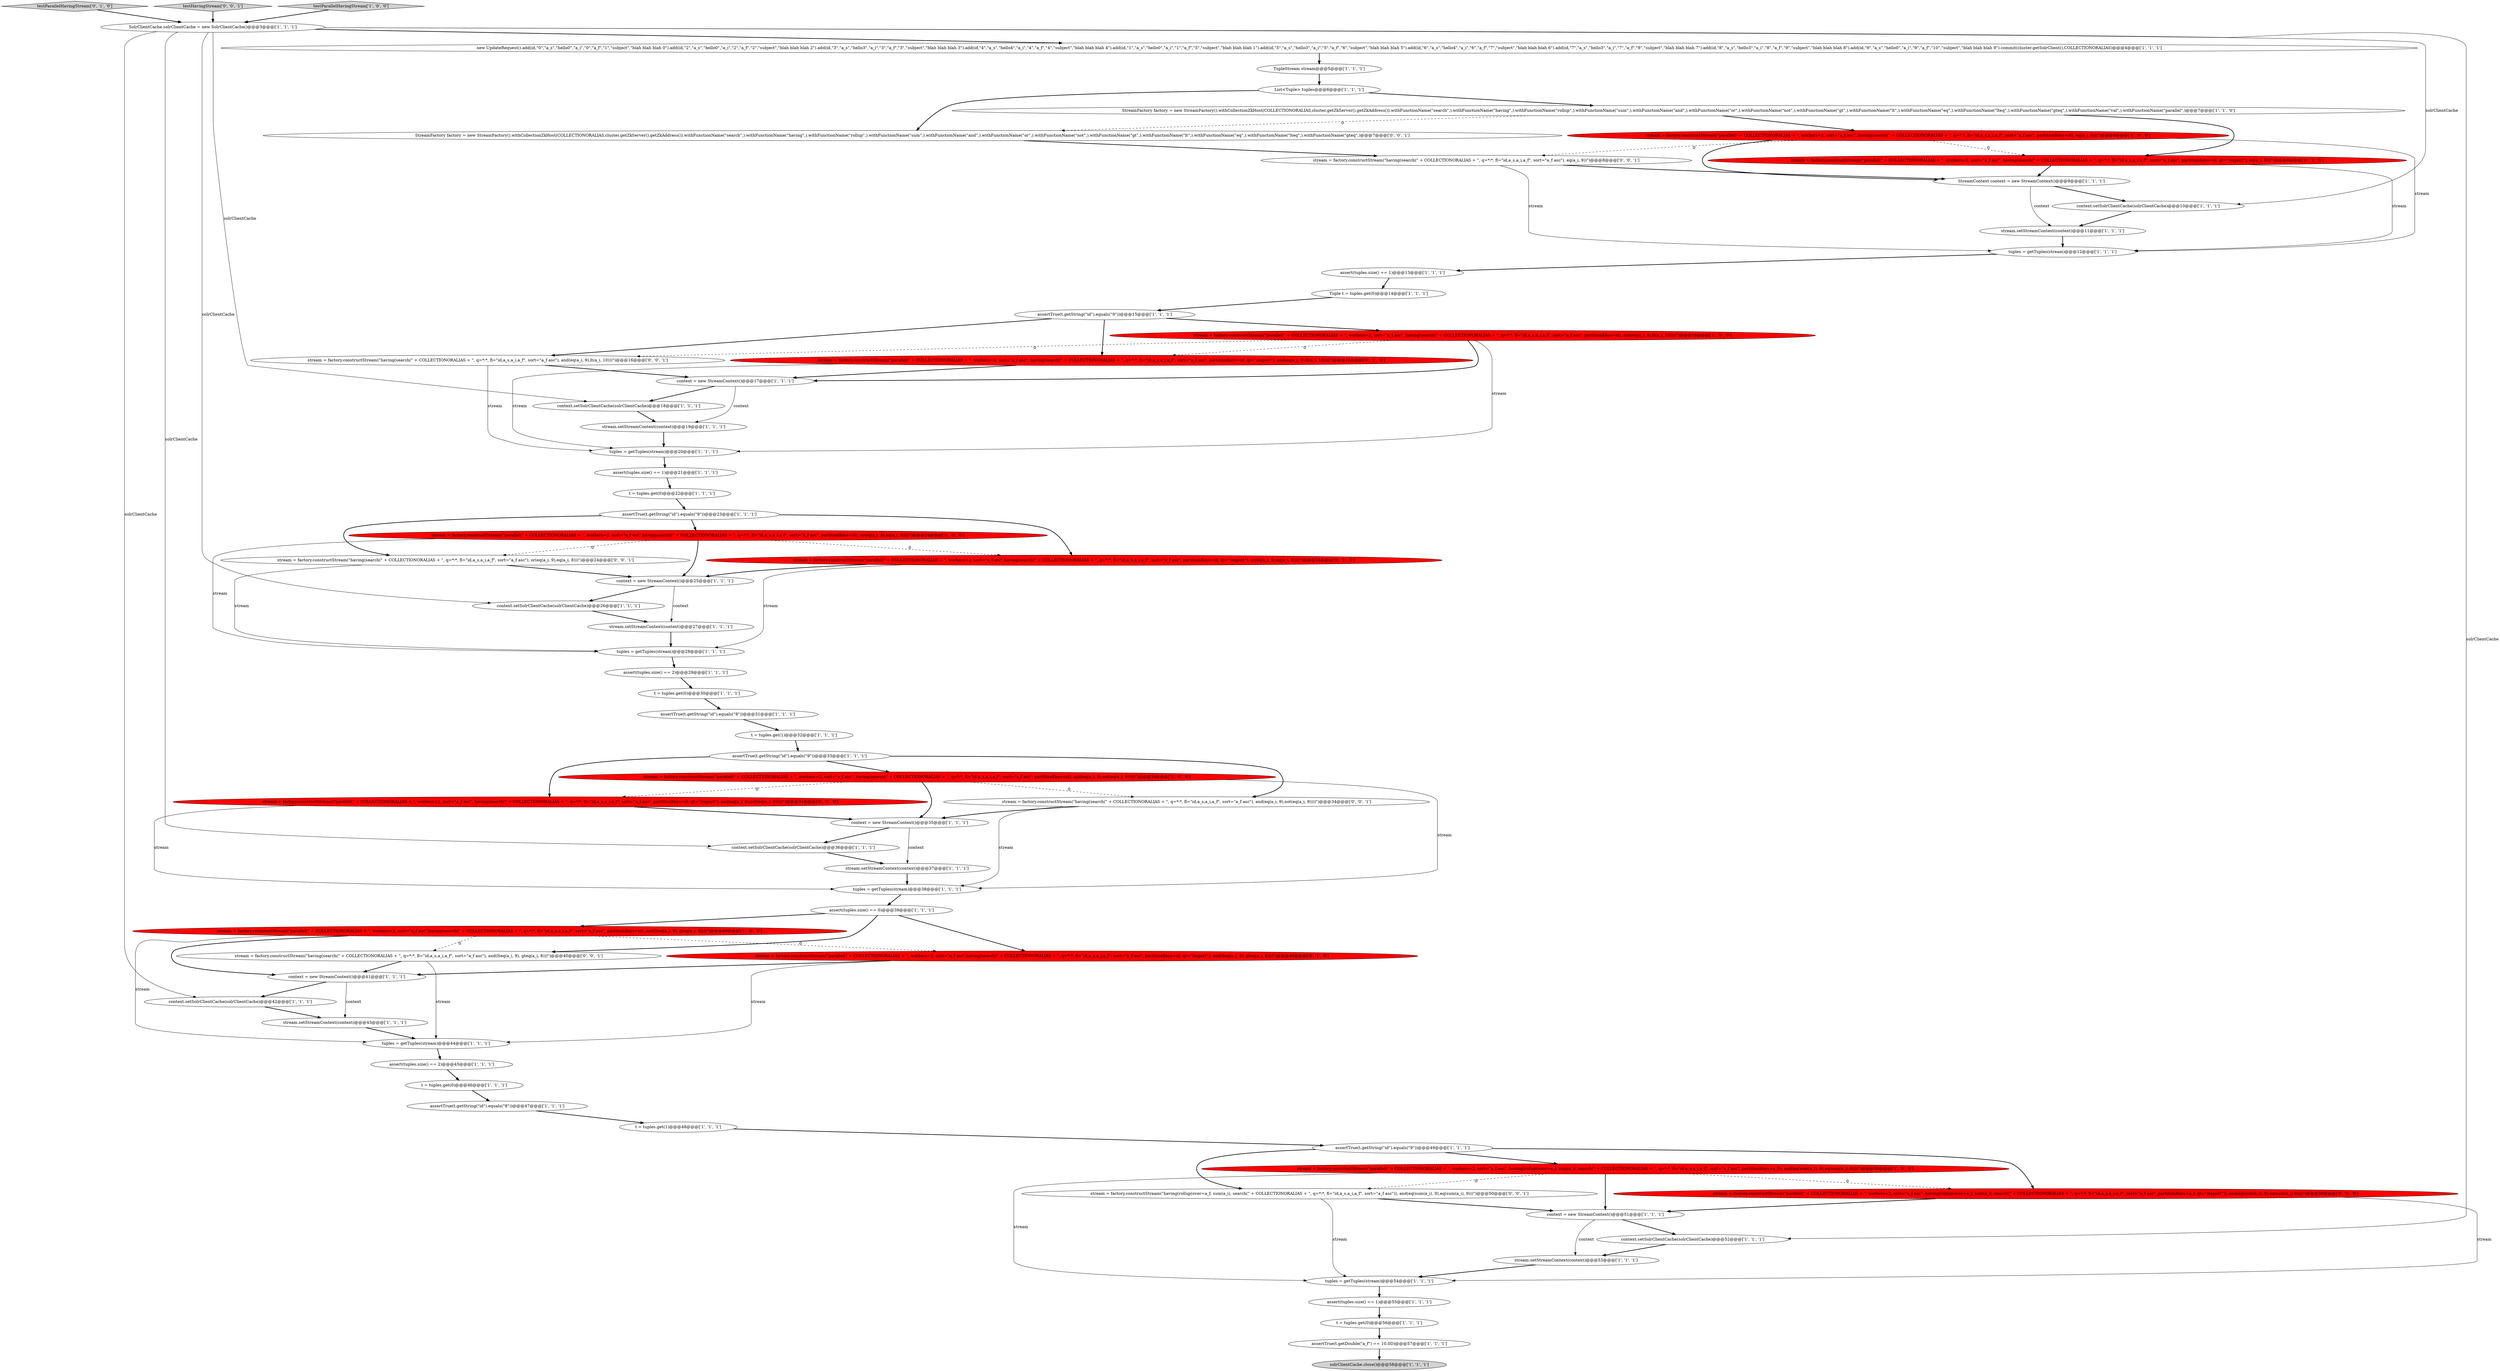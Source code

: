 digraph {
18 [style = filled, label = "List<Tuple> tuples@@@6@@@['1', '1', '1']", fillcolor = white, shape = ellipse image = "AAA0AAABBB1BBB"];
23 [style = filled, label = "assert(tuples.size() == 1)@@@21@@@['1', '1', '1']", fillcolor = white, shape = ellipse image = "AAA0AAABBB1BBB"];
59 [style = filled, label = "stream = factory.constructStream(\"parallel(\" + COLLECTIONORALIAS + \", workers=2, sort=\"a_f asc\", having(rollup(over=a_f, sum(a_i), search(\" + COLLECTIONORALIAS + \", q=*:*, fl=\"id,a_s,a_i,a_f\", sort=\"a_f asc\", partitionKeys=a_f, qt=\"/export\")), and(eq(sum(a_i), 9),eq(sum(a_i),9))))\")@@@50@@@['0', '1', '0']", fillcolor = red, shape = ellipse image = "AAA1AAABBB2BBB"];
2 [style = filled, label = "stream = factory.constructStream(\"parallel(\" + COLLECTIONORALIAS + \", workers=2, sort=\"a_f asc\", having(search(\" + COLLECTIONORALIAS + \", q=*:*, fl=\"id,a_s,a_i,a_f\", sort=\"a_f asc\", partitionKeys=id), and(eq(a_i, 9),lt(a_i, 10))))\")@@@16@@@['1', '0', '0']", fillcolor = red, shape = ellipse image = "AAA1AAABBB1BBB"];
6 [style = filled, label = "context.setSolrClientCache(solrClientCache)@@@26@@@['1', '1', '1']", fillcolor = white, shape = ellipse image = "AAA0AAABBB1BBB"];
44 [style = filled, label = "stream = factory.constructStream(\"parallel(\" + COLLECTIONORALIAS + \", workers=2, sort=\"a_f asc\",having(search(\" + COLLECTIONORALIAS + \", q=*:*, fl=\"id,a_s,a_i,a_f\", sort=\"a_f asc\", partitionKeys=id), or(eq(a_i, 9),eq(a_i, 8))))\")@@@24@@@['1', '0', '0']", fillcolor = red, shape = ellipse image = "AAA1AAABBB1BBB"];
58 [style = filled, label = "stream = factory.constructStream(\"parallel(\" + COLLECTIONORALIAS + \", workers=2, sort=\"a_f asc\", having(search(\" + COLLECTIONORALIAS + \", q=*:*, fl=\"id,a_s,a_i,a_f\", sort=\"a_f asc\", partitionKeys=id, qt=\"/export\"), and(eq(a_i, 9),not(eq(a_i, 9)))))\")@@@34@@@['0', '1', '0']", fillcolor = red, shape = ellipse image = "AAA1AAABBB2BBB"];
63 [style = filled, label = "stream = factory.constructStream(\"parallel(\" + COLLECTIONORALIAS + \", workers=2, sort=\"a_f asc\", having(search(\" + COLLECTIONORALIAS + \", q=*:*, fl=\"id,a_s,a_i,a_f\", sort=\"a_f asc\", partitionKeys=id, qt=\"/export\"), and(eq(a_i, 9),lt(a_i, 10))))\")@@@16@@@['0', '1', '0']", fillcolor = red, shape = ellipse image = "AAA1AAABBB2BBB"];
36 [style = filled, label = "assert(tuples.size() == 2)@@@29@@@['1', '1', '1']", fillcolor = white, shape = ellipse image = "AAA0AAABBB1BBB"];
51 [style = filled, label = "tuples = getTuples(stream)@@@54@@@['1', '1', '1']", fillcolor = white, shape = ellipse image = "AAA0AAABBB1BBB"];
33 [style = filled, label = "context.setSolrClientCache(solrClientCache)@@@10@@@['1', '1', '1']", fillcolor = white, shape = ellipse image = "AAA0AAABBB1BBB"];
12 [style = filled, label = "t = tuples.get(0)@@@56@@@['1', '1', '1']", fillcolor = white, shape = ellipse image = "AAA0AAABBB1BBB"];
9 [style = filled, label = "stream.setStreamContext(context)@@@37@@@['1', '1', '1']", fillcolor = white, shape = ellipse image = "AAA0AAABBB1BBB"];
62 [style = filled, label = "testParallelHavingStream['0', '1', '0']", fillcolor = lightgray, shape = diamond image = "AAA0AAABBB2BBB"];
49 [style = filled, label = "assert(tuples.size() == 1)@@@13@@@['1', '1', '1']", fillcolor = white, shape = ellipse image = "AAA0AAABBB1BBB"];
66 [style = filled, label = "stream = factory.constructStream(\"having(search(\" + COLLECTIONORALIAS + \", q=*:*, fl=\"id,a_s,a_i,a_f\", sort=\"a_f asc\"), and(eq(a_i, 9),not(eq(a_i, 9))))\")@@@34@@@['0', '0', '1']", fillcolor = white, shape = ellipse image = "AAA0AAABBB3BBB"];
15 [style = filled, label = "SolrClientCache solrClientCache = new SolrClientCache()@@@3@@@['1', '1', '1']", fillcolor = white, shape = ellipse image = "AAA0AAABBB1BBB"];
26 [style = filled, label = "Tuple t = tuples.get(0)@@@14@@@['1', '1', '1']", fillcolor = white, shape = ellipse image = "AAA0AAABBB1BBB"];
10 [style = filled, label = "tuples = getTuples(stream)@@@20@@@['1', '1', '1']", fillcolor = white, shape = ellipse image = "AAA0AAABBB1BBB"];
71 [style = filled, label = "stream = factory.constructStream(\"having(search(\" + COLLECTIONORALIAS + \", q=*:*, fl=\"id,a_s,a_i,a_f\", sort=\"a_f asc\"), eq(a_i, 9))\")@@@8@@@['0', '0', '1']", fillcolor = white, shape = ellipse image = "AAA0AAABBB3BBB"];
65 [style = filled, label = "testHavingStream['0', '0', '1']", fillcolor = lightgray, shape = diamond image = "AAA0AAABBB3BBB"];
42 [style = filled, label = "assertTrue(t.getString(\"id\").equals(\"9\"))@@@49@@@['1', '1', '1']", fillcolor = white, shape = ellipse image = "AAA0AAABBB1BBB"];
13 [style = filled, label = "assertTrue(t.getDouble(\"a_f\") == 10.0D)@@@57@@@['1', '1', '1']", fillcolor = white, shape = ellipse image = "AAA0AAABBB1BBB"];
16 [style = filled, label = "tuples = getTuples(stream)@@@44@@@['1', '1', '1']", fillcolor = white, shape = ellipse image = "AAA0AAABBB1BBB"];
19 [style = filled, label = "context = new StreamContext()@@@35@@@['1', '1', '1']", fillcolor = white, shape = ellipse image = "AAA0AAABBB1BBB"];
45 [style = filled, label = "assert(tuples.size() == 1)@@@55@@@['1', '1', '1']", fillcolor = white, shape = ellipse image = "AAA0AAABBB1BBB"];
48 [style = filled, label = "stream = factory.constructStream(\"parallel(\" + COLLECTIONORALIAS + \", workers=2, sort=\"a_f asc\", having(search(\" + COLLECTIONORALIAS + \", q=*:*, fl=\"id,a_s,a_i,a_f\", sort=\"a_f asc\", partitionKeys=id), eq(a_i, 9)))\")@@@8@@@['1', '0', '0']", fillcolor = red, shape = ellipse image = "AAA1AAABBB1BBB"];
32 [style = filled, label = "context = new StreamContext()@@@51@@@['1', '1', '1']", fillcolor = white, shape = ellipse image = "AAA0AAABBB1BBB"];
27 [style = filled, label = "assertTrue(t.getString(\"id\").equals(\"9\"))@@@15@@@['1', '1', '1']", fillcolor = white, shape = ellipse image = "AAA0AAABBB1BBB"];
60 [style = filled, label = "stream = factory.constructStream(\"parallel(\" + COLLECTIONORALIAS + \", workers=2, sort=\"a_f asc\", having(search(\" + COLLECTIONORALIAS + \", q=*:*, fl=\"id,a_s,a_i,a_f\", sort=\"a_f asc\", partitionKeys=id, qt=\"/export\"), eq(a_i, 9)))\")@@@8@@@['0', '1', '0']", fillcolor = red, shape = ellipse image = "AAA1AAABBB2BBB"];
68 [style = filled, label = "stream = factory.constructStream(\"having(search(\" + COLLECTIONORALIAS + \", q=*:*, fl=\"id,a_s,a_i,a_f\", sort=\"a_f asc\"), and(lteq(a_i, 9), gteq(a_i, 8)))\")@@@40@@@['0', '0', '1']", fillcolor = white, shape = ellipse image = "AAA0AAABBB3BBB"];
69 [style = filled, label = "stream = factory.constructStream(\"having(rollup(over=a_f, sum(a_i), search(\" + COLLECTIONORALIAS + \", q=*:*, fl=\"id,a_s,a_i,a_f\", sort=\"a_f asc\")), and(eq(sum(a_i), 9),eq(sum(a_i), 9)))\")@@@50@@@['0', '0', '1']", fillcolor = white, shape = ellipse image = "AAA0AAABBB3BBB"];
35 [style = filled, label = "testParallelHavingStream['1', '0', '0']", fillcolor = lightgray, shape = diamond image = "AAA0AAABBB1BBB"];
14 [style = filled, label = "context = new StreamContext()@@@25@@@['1', '1', '1']", fillcolor = white, shape = ellipse image = "AAA0AAABBB1BBB"];
0 [style = filled, label = "TupleStream stream@@@5@@@['1', '1', '1']", fillcolor = white, shape = ellipse image = "AAA0AAABBB1BBB"];
34 [style = filled, label = "assertTrue(t.getString(\"id\").equals(\"8\"))@@@47@@@['1', '1', '1']", fillcolor = white, shape = ellipse image = "AAA0AAABBB1BBB"];
30 [style = filled, label = "stream.setStreamContext(context)@@@27@@@['1', '1', '1']", fillcolor = white, shape = ellipse image = "AAA0AAABBB1BBB"];
43 [style = filled, label = "tuples = getTuples(stream)@@@38@@@['1', '1', '1']", fillcolor = white, shape = ellipse image = "AAA0AAABBB1BBB"];
70 [style = filled, label = "stream = factory.constructStream(\"having(search(\" + COLLECTIONORALIAS + \", q=*:*, fl=\"id,a_s,a_i,a_f\", sort=\"a_f asc\"), and(eq(a_i, 9),lt(a_i, 10)))\")@@@16@@@['0', '0', '1']", fillcolor = white, shape = ellipse image = "AAA0AAABBB3BBB"];
20 [style = filled, label = "context.setSolrClientCache(solrClientCache)@@@42@@@['1', '1', '1']", fillcolor = white, shape = ellipse image = "AAA0AAABBB1BBB"];
50 [style = filled, label = "stream.setStreamContext(context)@@@53@@@['1', '1', '1']", fillcolor = white, shape = ellipse image = "AAA0AAABBB1BBB"];
39 [style = filled, label = "tuples = getTuples(stream)@@@12@@@['1', '1', '1']", fillcolor = white, shape = ellipse image = "AAA0AAABBB1BBB"];
46 [style = filled, label = "assertTrue(t.getString(\"id\").equals(\"9\"))@@@33@@@['1', '1', '1']", fillcolor = white, shape = ellipse image = "AAA0AAABBB1BBB"];
54 [style = filled, label = "StreamFactory factory = new StreamFactory().withCollectionZkHost(COLLECTIONORALIAS,cluster.getZkServer().getZkAddress()).withFunctionName(\"search\",).withFunctionName(\"having\",).withFunctionName(\"rollup\",).withFunctionName(\"sum\",).withFunctionName(\"and\",).withFunctionName(\"or\",).withFunctionName(\"not\",).withFunctionName(\"gt\",).withFunctionName(\"lt\",).withFunctionName(\"eq\",).withFunctionName(\"lteq\",).withFunctionName(\"gteq\",).withFunctionName(\"val\",).withFunctionName(\"parallel\",)@@@7@@@['1', '1', '0']", fillcolor = white, shape = ellipse image = "AAA0AAABBB1BBB"];
56 [style = filled, label = "context.setSolrClientCache(solrClientCache)@@@52@@@['1', '1', '1']", fillcolor = white, shape = ellipse image = "AAA0AAABBB1BBB"];
3 [style = filled, label = "StreamContext context = new StreamContext()@@@9@@@['1', '1', '1']", fillcolor = white, shape = ellipse image = "AAA0AAABBB1BBB"];
11 [style = filled, label = "assert(tuples.size() == 2)@@@45@@@['1', '1', '1']", fillcolor = white, shape = ellipse image = "AAA0AAABBB1BBB"];
38 [style = filled, label = "context = new StreamContext()@@@41@@@['1', '1', '1']", fillcolor = white, shape = ellipse image = "AAA0AAABBB1BBB"];
5 [style = filled, label = "context = new StreamContext()@@@17@@@['1', '1', '1']", fillcolor = white, shape = ellipse image = "AAA0AAABBB1BBB"];
37 [style = filled, label = "t = tuples.get(1)@@@32@@@['1', '1', '1']", fillcolor = white, shape = ellipse image = "AAA0AAABBB1BBB"];
17 [style = filled, label = "assert(tuples.size() == 0)@@@39@@@['1', '1', '1']", fillcolor = white, shape = ellipse image = "AAA0AAABBB1BBB"];
67 [style = filled, label = "StreamFactory factory = new StreamFactory().withCollectionZkHost(COLLECTIONORALIAS,cluster.getZkServer().getZkAddress()).withFunctionName(\"search\",).withFunctionName(\"having\",).withFunctionName(\"rollup\",).withFunctionName(\"sum\",).withFunctionName(\"and\",).withFunctionName(\"or\",).withFunctionName(\"not\",).withFunctionName(\"gt\",).withFunctionName(\"lt\",).withFunctionName(\"eq\",).withFunctionName(\"lteq\",).withFunctionName(\"gteq\",)@@@7@@@['0', '0', '1']", fillcolor = white, shape = ellipse image = "AAA0AAABBB3BBB"];
4 [style = filled, label = "t = tuples.get(0)@@@46@@@['1', '1', '1']", fillcolor = white, shape = ellipse image = "AAA0AAABBB1BBB"];
61 [style = filled, label = "stream = factory.constructStream(\"parallel(\" + COLLECTIONORALIAS + \", workers=2, sort=\"a_f asc\",having(search(\" + COLLECTIONORALIAS + \", q=*:*, fl=\"id,a_s,a_i,a_f\", sort=\"a_f asc\", partitionKeys=id, qt=\"/export\"), and(lteq(a_i, 9), gteq(a_i, 8))))\")@@@40@@@['0', '1', '0']", fillcolor = red, shape = ellipse image = "AAA1AAABBB2BBB"];
1 [style = filled, label = "new UpdateRequest().add(id,\"0\",\"a_s\",\"hello0\",\"a_i\",\"0\",\"a_f\",\"1\",\"subject\",\"blah blah blah 0\").add(id,\"2\",\"a_s\",\"hello0\",\"a_i\",\"2\",\"a_f\",\"2\",\"subject\",\"blah blah blah 2\").add(id,\"3\",\"a_s\",\"hello3\",\"a_i\",\"3\",\"a_f\",\"3\",\"subject\",\"blah blah blah 3\").add(id,\"4\",\"a_s\",\"hello4\",\"a_i\",\"4\",\"a_f\",\"4\",\"subject\",\"blah blah blah 4\").add(id,\"1\",\"a_s\",\"hello0\",\"a_i\",\"1\",\"a_f\",\"5\",\"subject\",\"blah blah blah 1\").add(id,\"5\",\"a_s\",\"hello3\",\"a_i\",\"5\",\"a_f\",\"6\",\"subject\",\"blah blah blah 5\").add(id,\"6\",\"a_s\",\"hello4\",\"a_i\",\"6\",\"a_f\",\"7\",\"subject\",\"blah blah blah 6\").add(id,\"7\",\"a_s\",\"hello3\",\"a_i\",\"7\",\"a_f\",\"8\",\"subject\",\"blah blah blah 7\").add(id,\"8\",\"a_s\",\"hello3\",\"a_i\",\"8\",\"a_f\",\"9\",\"subject\",\"blah blah blah 8\").add(id,\"9\",\"a_s\",\"hello0\",\"a_i\",\"9\",\"a_f\",\"10\",\"subject\",\"blah blah blah 9\").commit(cluster.getSolrClient(),COLLECTIONORALIAS)@@@4@@@['1', '1', '1']", fillcolor = white, shape = ellipse image = "AAA0AAABBB1BBB"];
8 [style = filled, label = "tuples = getTuples(stream)@@@28@@@['1', '1', '1']", fillcolor = white, shape = ellipse image = "AAA0AAABBB1BBB"];
55 [style = filled, label = "stream.setStreamContext(context)@@@43@@@['1', '1', '1']", fillcolor = white, shape = ellipse image = "AAA0AAABBB1BBB"];
40 [style = filled, label = "solrClientCache.close()@@@58@@@['1', '1', '1']", fillcolor = lightgray, shape = ellipse image = "AAA0AAABBB1BBB"];
21 [style = filled, label = "stream = factory.constructStream(\"parallel(\" + COLLECTIONORALIAS + \", workers=2, sort=\"a_f asc\", having(rollup(over=a_f, sum(a_i), search(\" + COLLECTIONORALIAS + \", q=*:*, fl=\"id,a_s,a_i,a_f\", sort=\"a_f asc\", partitionKeys=a_f)), and(eq(sum(a_i), 9),eq(sum(a_i),9))))\")@@@50@@@['1', '0', '0']", fillcolor = red, shape = ellipse image = "AAA1AAABBB1BBB"];
31 [style = filled, label = "context.setSolrClientCache(solrClientCache)@@@36@@@['1', '1', '1']", fillcolor = white, shape = ellipse image = "AAA0AAABBB1BBB"];
57 [style = filled, label = "stream = factory.constructStream(\"parallel(\" + COLLECTIONORALIAS + \", workers=2, sort=\"a_f asc\",having(search(\" + COLLECTIONORALIAS + \", q=*:*, fl=\"id,a_s,a_i,a_f\", sort=\"a_f asc\", partitionKeys=id, qt=\"/export\"), or(eq(a_i, 9),eq(a_i, 8))))\")@@@24@@@['0', '1', '0']", fillcolor = red, shape = ellipse image = "AAA1AAABBB2BBB"];
28 [style = filled, label = "t = tuples.get(0)@@@22@@@['1', '1', '1']", fillcolor = white, shape = ellipse image = "AAA0AAABBB1BBB"];
7 [style = filled, label = "t = tuples.get(1)@@@48@@@['1', '1', '1']", fillcolor = white, shape = ellipse image = "AAA0AAABBB1BBB"];
52 [style = filled, label = "t = tuples.get(0)@@@30@@@['1', '1', '1']", fillcolor = white, shape = ellipse image = "AAA0AAABBB1BBB"];
53 [style = filled, label = "context.setSolrClientCache(solrClientCache)@@@18@@@['1', '1', '1']", fillcolor = white, shape = ellipse image = "AAA0AAABBB1BBB"];
29 [style = filled, label = "assertTrue(t.getString(\"id\").equals(\"8\"))@@@31@@@['1', '1', '1']", fillcolor = white, shape = ellipse image = "AAA0AAABBB1BBB"];
22 [style = filled, label = "assertTrue(t.getString(\"id\").equals(\"9\"))@@@23@@@['1', '1', '1']", fillcolor = white, shape = ellipse image = "AAA0AAABBB1BBB"];
24 [style = filled, label = "stream.setStreamContext(context)@@@11@@@['1', '1', '1']", fillcolor = white, shape = ellipse image = "AAA0AAABBB1BBB"];
25 [style = filled, label = "stream.setStreamContext(context)@@@19@@@['1', '1', '1']", fillcolor = white, shape = ellipse image = "AAA0AAABBB1BBB"];
64 [style = filled, label = "stream = factory.constructStream(\"having(search(\" + COLLECTIONORALIAS + \", q=*:*, fl=\"id,a_s,a_i,a_f\", sort=\"a_f asc\"), or(eq(a_i, 9),eq(a_i, 8)))\")@@@24@@@['0', '0', '1']", fillcolor = white, shape = ellipse image = "AAA0AAABBB3BBB"];
47 [style = filled, label = "stream = factory.constructStream(\"parallel(\" + COLLECTIONORALIAS + \", workers=2, sort=\"a_f asc\",having(search(\" + COLLECTIONORALIAS + \", q=*:*, fl=\"id,a_s,a_i,a_f\", sort=\"a_f asc\", partitionKeys=id), and(lteq(a_i, 9), gteq(a_i, 8))))\")@@@40@@@['1', '0', '0']", fillcolor = red, shape = ellipse image = "AAA1AAABBB1BBB"];
41 [style = filled, label = "stream = factory.constructStream(\"parallel(\" + COLLECTIONORALIAS + \", workers=2, sort=\"a_f asc\", having(search(\" + COLLECTIONORALIAS + \", q=*:*, fl=\"id,a_s,a_i,a_f\", sort=\"a_f asc\", partitionKeys=id), and(eq(a_i, 9),not(eq(a_i, 9)))))\")@@@34@@@['1', '0', '0']", fillcolor = red, shape = ellipse image = "AAA1AAABBB1BBB"];
48->3 [style = bold, label=""];
41->19 [style = bold, label=""];
31->9 [style = bold, label=""];
57->8 [style = solid, label="stream"];
15->53 [style = solid, label="solrClientCache"];
24->39 [style = bold, label=""];
57->14 [style = bold, label=""];
67->71 [style = bold, label=""];
21->59 [style = dashed, label="0"];
9->43 [style = bold, label=""];
23->28 [style = bold, label=""];
8->36 [style = bold, label=""];
38->55 [style = solid, label="context"];
46->66 [style = bold, label=""];
39->49 [style = bold, label=""];
22->57 [style = bold, label=""];
63->10 [style = solid, label="stream"];
66->43 [style = solid, label="stream"];
44->57 [style = dashed, label="0"];
58->19 [style = bold, label=""];
25->10 [style = bold, label=""];
48->39 [style = solid, label="stream"];
30->8 [style = bold, label=""];
42->21 [style = bold, label=""];
15->20 [style = solid, label="solrClientCache"];
48->71 [style = dashed, label="0"];
21->51 [style = solid, label="stream"];
27->2 [style = bold, label=""];
22->64 [style = bold, label=""];
2->10 [style = solid, label="stream"];
32->56 [style = bold, label=""];
47->16 [style = solid, label="stream"];
15->6 [style = solid, label="solrClientCache"];
63->5 [style = bold, label=""];
61->16 [style = solid, label="stream"];
54->60 [style = bold, label=""];
2->70 [style = dashed, label="0"];
47->61 [style = dashed, label="0"];
59->32 [style = bold, label=""];
68->16 [style = solid, label="stream"];
17->68 [style = bold, label=""];
13->40 [style = bold, label=""];
1->0 [style = bold, label=""];
3->33 [style = bold, label=""];
44->8 [style = solid, label="stream"];
44->64 [style = dashed, label="0"];
71->39 [style = solid, label="stream"];
15->56 [style = solid, label="solrClientCache"];
46->41 [style = bold, label=""];
61->38 [style = bold, label=""];
26->27 [style = bold, label=""];
37->46 [style = bold, label=""];
48->60 [style = dashed, label="0"];
70->5 [style = bold, label=""];
56->50 [style = bold, label=""];
5->53 [style = bold, label=""];
7->42 [style = bold, label=""];
21->69 [style = dashed, label="0"];
64->14 [style = bold, label=""];
14->6 [style = bold, label=""];
27->70 [style = bold, label=""];
65->15 [style = bold, label=""];
22->44 [style = bold, label=""];
19->9 [style = solid, label="context"];
59->51 [style = solid, label="stream"];
38->20 [style = bold, label=""];
71->3 [style = bold, label=""];
35->15 [style = bold, label=""];
36->52 [style = bold, label=""];
41->58 [style = dashed, label="0"];
11->4 [style = bold, label=""];
32->50 [style = solid, label="context"];
29->37 [style = bold, label=""];
44->14 [style = bold, label=""];
66->19 [style = bold, label=""];
12->13 [style = bold, label=""];
43->17 [style = bold, label=""];
60->3 [style = bold, label=""];
15->31 [style = solid, label="solrClientCache"];
51->45 [style = bold, label=""];
10->23 [style = bold, label=""];
5->25 [style = solid, label="context"];
33->24 [style = bold, label=""];
58->43 [style = solid, label="stream"];
64->8 [style = solid, label="stream"];
15->33 [style = solid, label="solrClientCache"];
0->18 [style = bold, label=""];
18->67 [style = bold, label=""];
55->16 [style = bold, label=""];
62->15 [style = bold, label=""];
42->59 [style = bold, label=""];
47->68 [style = dashed, label="0"];
4->34 [style = bold, label=""];
28->22 [style = bold, label=""];
69->32 [style = bold, label=""];
70->10 [style = solid, label="stream"];
2->5 [style = bold, label=""];
2->63 [style = dashed, label="0"];
15->1 [style = bold, label=""];
14->30 [style = solid, label="context"];
3->24 [style = solid, label="context"];
53->25 [style = bold, label=""];
17->61 [style = bold, label=""];
16->11 [style = bold, label=""];
19->31 [style = bold, label=""];
17->47 [style = bold, label=""];
54->67 [style = dashed, label="0"];
34->7 [style = bold, label=""];
54->48 [style = bold, label=""];
27->63 [style = bold, label=""];
46->58 [style = bold, label=""];
68->38 [style = bold, label=""];
47->38 [style = bold, label=""];
20->55 [style = bold, label=""];
45->12 [style = bold, label=""];
42->69 [style = bold, label=""];
69->51 [style = solid, label="stream"];
50->51 [style = bold, label=""];
21->32 [style = bold, label=""];
60->39 [style = solid, label="stream"];
41->66 [style = dashed, label="0"];
52->29 [style = bold, label=""];
49->26 [style = bold, label=""];
18->54 [style = bold, label=""];
41->43 [style = solid, label="stream"];
6->30 [style = bold, label=""];
}
